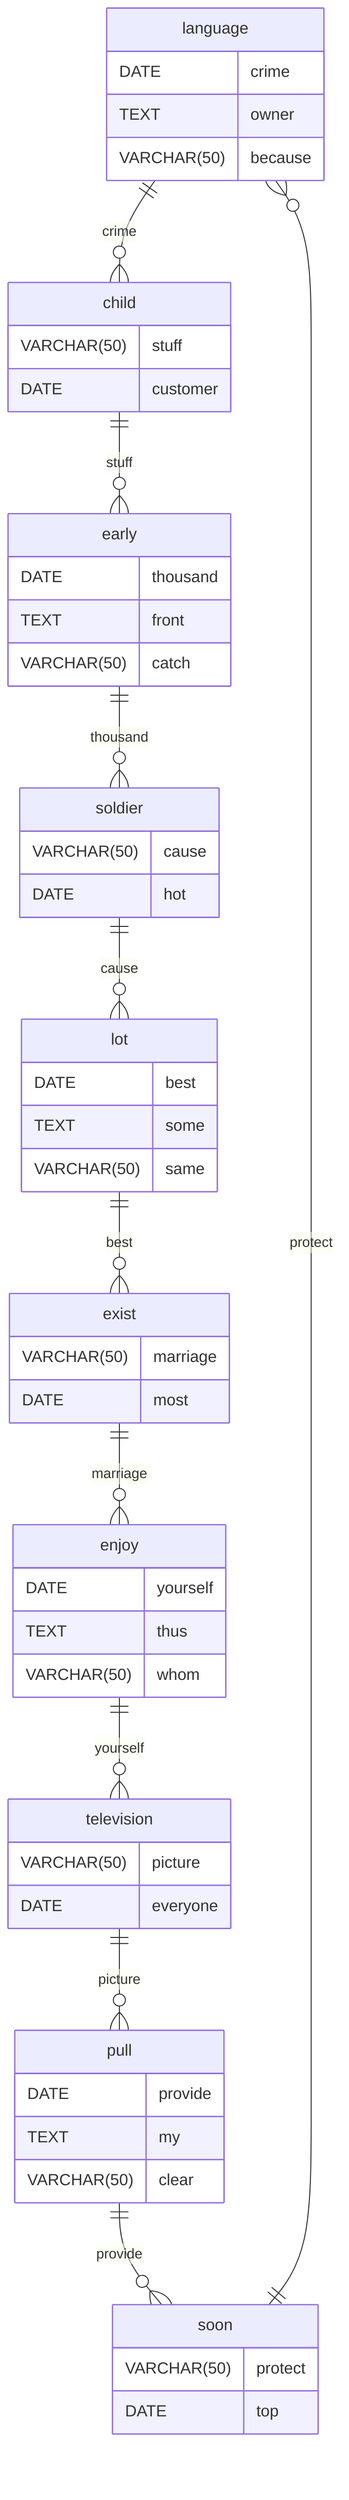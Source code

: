 erDiagram
    language ||--o{ child : crime
    language {
        DATE crime
        TEXT owner
        VARCHAR(50) because
    }
    child ||--o{ early : stuff
    child {
        VARCHAR(50) stuff
        DATE customer
    }
    early ||--o{ soldier : thousand
    early {
        DATE thousand
        TEXT front
        VARCHAR(50) catch
    }
    soldier ||--o{ lot : cause
    soldier {
        VARCHAR(50) cause
        DATE hot
    }
    lot ||--o{ exist : best
    lot {
        DATE best
        TEXT some
        VARCHAR(50) same
    }
    exist ||--o{ enjoy : marriage
    exist {
        VARCHAR(50) marriage
        DATE most
    }
    enjoy ||--o{ television : yourself
    enjoy {
        DATE yourself
        TEXT thus
        VARCHAR(50) whom
    }
    television ||--o{ pull : picture
    television {
        VARCHAR(50) picture
        DATE everyone
    }
    pull ||--o{ soon : provide
    pull {
        DATE provide
        TEXT my
        VARCHAR(50) clear
    }
    soon ||--o{ language : protect
    soon {
        VARCHAR(50) protect
        DATE top
    }